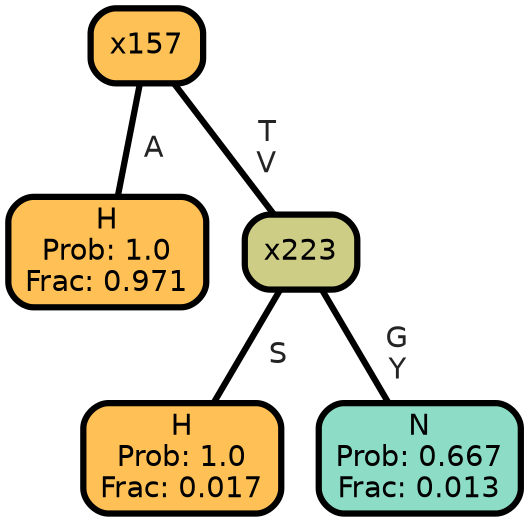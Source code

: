 graph Tree {
node [shape=box, style="filled, rounded",color="black",penwidth="3",fontcolor="black",                 fontname=helvetica] ;
graph [ranksep="0 equally", splines=straight,                 bgcolor=transparent, dpi=200] ;
edge [fontname=helvetica, fontweight=bold,fontcolor=grey14,color=black] ;
0 [label="H
Prob: 1.0
Frac: 0.971", fillcolor="#ffc155"] ;
1 [label="x157", fillcolor="#fdc156"] ;
2 [label="H
Prob: 1.0
Frac: 0.017", fillcolor="#ffc155"] ;
3 [label="x223", fillcolor="#cecd85"] ;
4 [label="N
Prob: 0.667
Frac: 0.013", fillcolor="#8dddc6"] ;
1 -- 0 [label=" A",penwidth=3] ;
1 -- 3 [label=" T\n V",penwidth=3] ;
3 -- 2 [label=" S",penwidth=3] ;
3 -- 4 [label=" G\n Y",penwidth=3] ;
{rank = same;}}